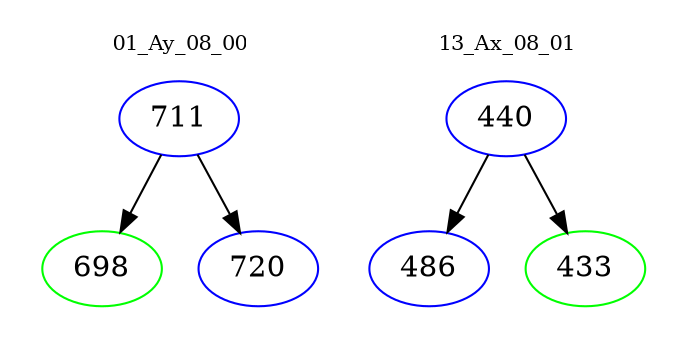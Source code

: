 digraph{
subgraph cluster_0 {
color = white
label = "01_Ay_08_00";
fontsize=10;
T0_711 [label="711", color="blue"]
T0_711 -> T0_698 [color="black"]
T0_698 [label="698", color="green"]
T0_711 -> T0_720 [color="black"]
T0_720 [label="720", color="blue"]
}
subgraph cluster_1 {
color = white
label = "13_Ax_08_01";
fontsize=10;
T1_440 [label="440", color="blue"]
T1_440 -> T1_486 [color="black"]
T1_486 [label="486", color="blue"]
T1_440 -> T1_433 [color="black"]
T1_433 [label="433", color="green"]
}
}
